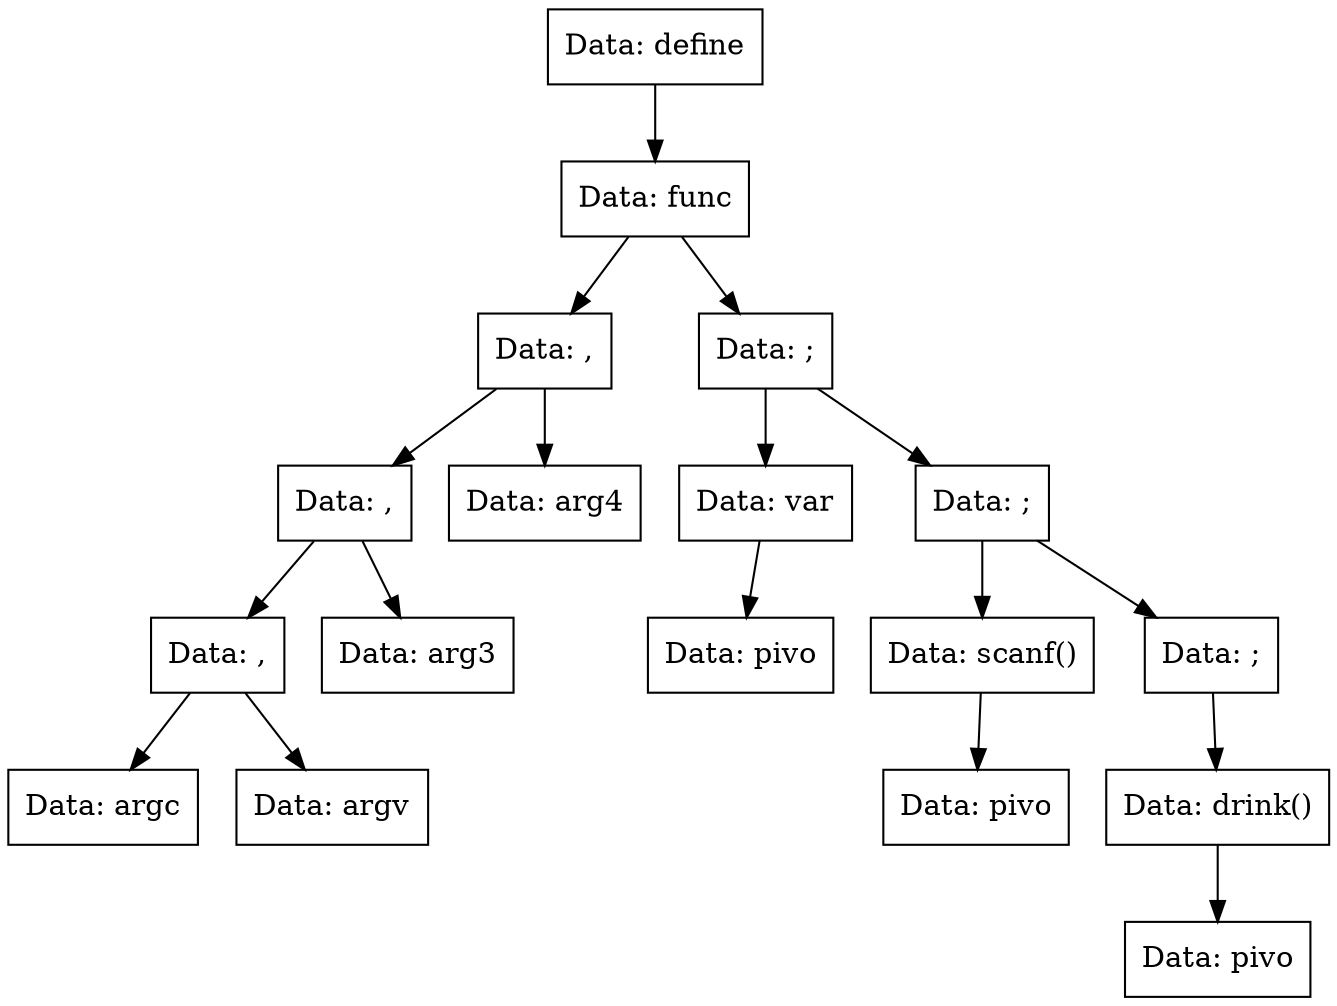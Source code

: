 digraph func{
Node0x55bca0ae15e0[shape="record", label="Data: define"];
Node0x55bca0ae17c0[shape="record", label="Data: func"];
Node0x55bca0ae1630[shape="record", label="Data: ,"];
Node0x55bca0ae1770[shape="record", label="Data: ,"];
Node0x55bca0ae1680[shape="record", label="Data: ,"];
Node0x55bca0ae1720[shape="record", label="Data: argc"];
Node0x55bca0ae1680->Node0x55bca0ae1720;
Node0x55bca0ae16d0[shape="record", label="Data: argv"];
Node0x55bca0ae1680->Node0x55bca0ae16d0;
Node0x55bca0ae1770->Node0x55bca0ae1680;
Node0x55bca0ae1540[shape="record", label="Data: arg3"];
Node0x55bca0ae1770->Node0x55bca0ae1540;
Node0x55bca0ae1630->Node0x55bca0ae1770;
Node0x55bca0ae1950[shape="record", label="Data: arg4"];
Node0x55bca0ae1630->Node0x55bca0ae1950;
Node0x55bca0ae17c0->Node0x55bca0ae1630;
Node0x55bca0ae1a90[shape="record", label="Data: ;"];
Node0x55bca0ae1a40[shape="record", label="Data: var"];
Node0x55bca0ae19f0[shape="record", label="Data: pivo"];
Node0x55bca0ae1a40->Node0x55bca0ae19f0;
Node0x55bca0ae1a90->Node0x55bca0ae1a40;
Node0x55bca0ae1900[shape="record", label="Data: ;"];
Node0x55bca0ae1810[shape="record", label="Data: scanf()"];
Node0x55bca0ae1590[shape="record", label="Data: pivo"];
Node0x55bca0ae1810->Node0x55bca0ae1590;
Node0x55bca0ae1900->Node0x55bca0ae1810;
Node0x55bca0ae19a0[shape="record", label="Data: ;"];
Node0x55bca0ae18b0[shape="record", label="Data: drink()"];
Node0x55bca0ae1860[shape="record", label="Data: pivo"];
Node0x55bca0ae18b0->Node0x55bca0ae1860;
Node0x55bca0ae19a0->Node0x55bca0ae18b0;
Node0x55bca0ae1900->Node0x55bca0ae19a0;
Node0x55bca0ae1a90->Node0x55bca0ae1900;
Node0x55bca0ae17c0->Node0x55bca0ae1a90;
Node0x55bca0ae15e0->Node0x55bca0ae17c0;
}